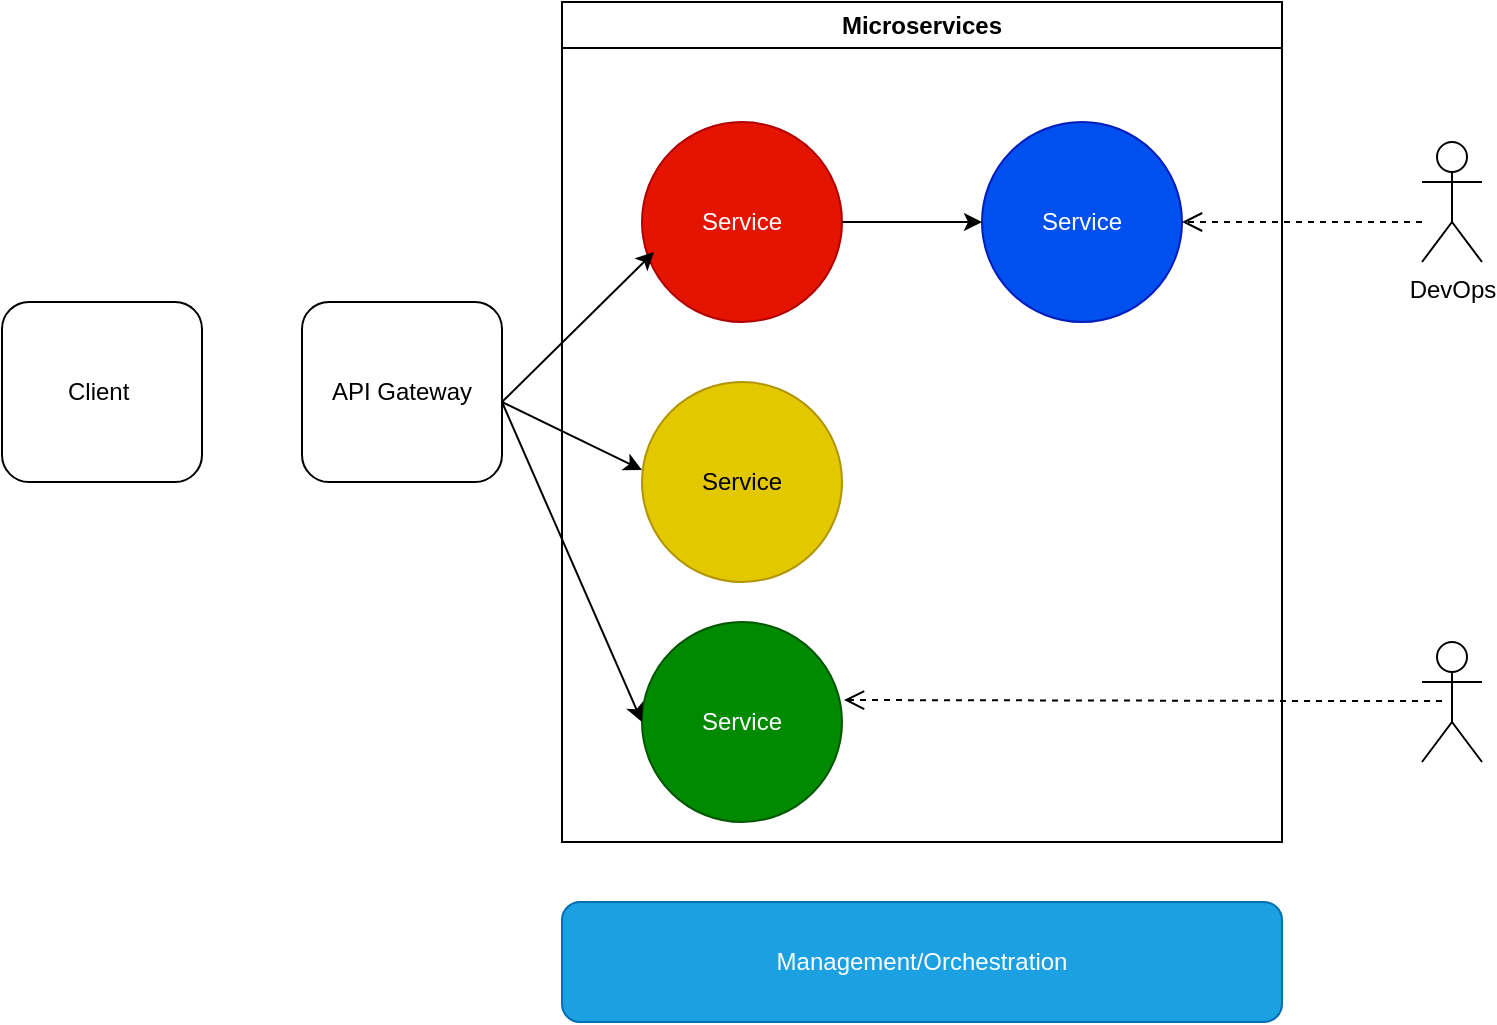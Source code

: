 <mxfile version="26.2.13">
  <diagram name="Page-1" id="kIci5dX_lS2vd9pGvo0l">
    <mxGraphModel dx="874" dy="439" grid="1" gridSize="10" guides="1" tooltips="1" connect="1" arrows="1" fold="1" page="1" pageScale="1" pageWidth="827" pageHeight="1169" math="0" shadow="0">
      <root>
        <mxCell id="0" />
        <mxCell id="1" parent="0" />
        <mxCell id="K9naRpynGzBTIceL8GBB-1" value="Client&amp;nbsp;" style="rounded=1;whiteSpace=wrap;html=1;" vertex="1" parent="1">
          <mxGeometry x="20" y="180" width="100" height="90" as="geometry" />
        </mxCell>
        <mxCell id="K9naRpynGzBTIceL8GBB-2" value="API Gateway" style="rounded=1;whiteSpace=wrap;html=1;" vertex="1" parent="1">
          <mxGeometry x="170" y="180" width="100" height="90" as="geometry" />
        </mxCell>
        <mxCell id="K9naRpynGzBTIceL8GBB-3" value="Microservices" style="swimlane;whiteSpace=wrap;html=1;" vertex="1" parent="1">
          <mxGeometry x="300" y="30" width="360" height="420" as="geometry" />
        </mxCell>
        <mxCell id="K9naRpynGzBTIceL8GBB-4" value="Service" style="ellipse;whiteSpace=wrap;html=1;aspect=fixed;fillColor=light-dark(#e51400, #ff1500);fontColor=#ffffff;strokeColor=#B20000;" vertex="1" parent="K9naRpynGzBTIceL8GBB-3">
          <mxGeometry x="40" y="60" width="100" height="100" as="geometry" />
        </mxCell>
        <mxCell id="K9naRpynGzBTIceL8GBB-5" value="&lt;font style=&quot;color: light-dark(rgb(0, 0, 0), rgb(0, 0, 0));&quot;&gt;Service&lt;/font&gt;" style="ellipse;whiteSpace=wrap;html=1;aspect=fixed;fillColor=light-dark(#E3C800,#FFFF00);fontColor=#000000;strokeColor=#B09500;" vertex="1" parent="K9naRpynGzBTIceL8GBB-3">
          <mxGeometry x="40" y="190" width="100" height="100" as="geometry" />
        </mxCell>
        <mxCell id="K9naRpynGzBTIceL8GBB-6" value="Service" style="ellipse;whiteSpace=wrap;html=1;aspect=fixed;fillColor=#008a00;fontColor=#ffffff;strokeColor=#005700;" vertex="1" parent="K9naRpynGzBTIceL8GBB-3">
          <mxGeometry x="40" y="310" width="100" height="100" as="geometry" />
        </mxCell>
        <mxCell id="K9naRpynGzBTIceL8GBB-7" value="Service" style="ellipse;whiteSpace=wrap;html=1;aspect=fixed;fillColor=#0050ef;fontColor=#ffffff;strokeColor=#001DBC;" vertex="1" parent="K9naRpynGzBTIceL8GBB-3">
          <mxGeometry x="210" y="60" width="100" height="100" as="geometry" />
        </mxCell>
        <mxCell id="K9naRpynGzBTIceL8GBB-15" value="" style="endArrow=classic;html=1;rounded=0;entryX=0;entryY=0.5;entryDx=0;entryDy=0;" edge="1" parent="K9naRpynGzBTIceL8GBB-3" target="K9naRpynGzBTIceL8GBB-7">
          <mxGeometry width="50" height="50" relative="1" as="geometry">
            <mxPoint x="140" y="110" as="sourcePoint" />
            <mxPoint x="190" y="60" as="targetPoint" />
          </mxGeometry>
        </mxCell>
        <mxCell id="K9naRpynGzBTIceL8GBB-8" value="DevOps" style="shape=umlActor;verticalLabelPosition=bottom;verticalAlign=top;html=1;outlineConnect=0;" vertex="1" parent="1">
          <mxGeometry x="730" y="100" width="30" height="60" as="geometry" />
        </mxCell>
        <mxCell id="K9naRpynGzBTIceL8GBB-9" value="" style="shape=umlActor;verticalLabelPosition=bottom;verticalAlign=top;html=1;outlineConnect=0;" vertex="1" parent="1">
          <mxGeometry x="730" y="350" width="30" height="60" as="geometry" />
        </mxCell>
        <mxCell id="K9naRpynGzBTIceL8GBB-16" value="" style="endArrow=classic;html=1;rounded=0;entryX=0.06;entryY=0.65;entryDx=0;entryDy=0;entryPerimeter=0;" edge="1" parent="1" target="K9naRpynGzBTIceL8GBB-4">
          <mxGeometry width="50" height="50" relative="1" as="geometry">
            <mxPoint x="270" y="230" as="sourcePoint" />
            <mxPoint x="320" y="180" as="targetPoint" />
          </mxGeometry>
        </mxCell>
        <mxCell id="K9naRpynGzBTIceL8GBB-17" value="" style="endArrow=classic;html=1;rounded=0;entryX=0;entryY=0.44;entryDx=0;entryDy=0;entryPerimeter=0;" edge="1" parent="1" target="K9naRpynGzBTIceL8GBB-5">
          <mxGeometry width="50" height="50" relative="1" as="geometry">
            <mxPoint x="270" y="230" as="sourcePoint" />
            <mxPoint x="320" y="180" as="targetPoint" />
          </mxGeometry>
        </mxCell>
        <mxCell id="K9naRpynGzBTIceL8GBB-18" value="" style="endArrow=classic;html=1;rounded=0;entryX=0;entryY=0.5;entryDx=0;entryDy=0;" edge="1" parent="1" target="K9naRpynGzBTIceL8GBB-6">
          <mxGeometry width="50" height="50" relative="1" as="geometry">
            <mxPoint x="270" y="230" as="sourcePoint" />
            <mxPoint x="320" y="180" as="targetPoint" />
          </mxGeometry>
        </mxCell>
        <mxCell id="K9naRpynGzBTIceL8GBB-19" value="" style="html=1;verticalAlign=bottom;endArrow=open;dashed=1;endSize=8;curved=0;rounded=0;entryX=1;entryY=0.5;entryDx=0;entryDy=0;" edge="1" parent="1" target="K9naRpynGzBTIceL8GBB-7">
          <mxGeometry relative="1" as="geometry">
            <mxPoint x="730" y="140" as="sourcePoint" />
            <mxPoint x="660" y="170" as="targetPoint" />
            <Array as="points">
              <mxPoint x="680" y="140" />
            </Array>
          </mxGeometry>
        </mxCell>
        <mxCell id="K9naRpynGzBTIceL8GBB-21" value="" style="html=1;verticalAlign=bottom;endArrow=open;dashed=1;endSize=8;curved=0;rounded=0;entryX=1.01;entryY=0.39;entryDx=0;entryDy=0;entryPerimeter=0;" edge="1" parent="1" target="K9naRpynGzBTIceL8GBB-6">
          <mxGeometry relative="1" as="geometry">
            <mxPoint x="740" y="379.5" as="sourcePoint" />
            <mxPoint x="520" y="380" as="targetPoint" />
            <Array as="points">
              <mxPoint x="690" y="379.5" />
            </Array>
          </mxGeometry>
        </mxCell>
        <mxCell id="K9naRpynGzBTIceL8GBB-22" value="Management/Orchestration" style="rounded=1;whiteSpace=wrap;html=1;fillColor=#1ba1e2;fontColor=#ffffff;strokeColor=#006EAF;" vertex="1" parent="1">
          <mxGeometry x="300" y="480" width="360" height="60" as="geometry" />
        </mxCell>
      </root>
    </mxGraphModel>
  </diagram>
</mxfile>
